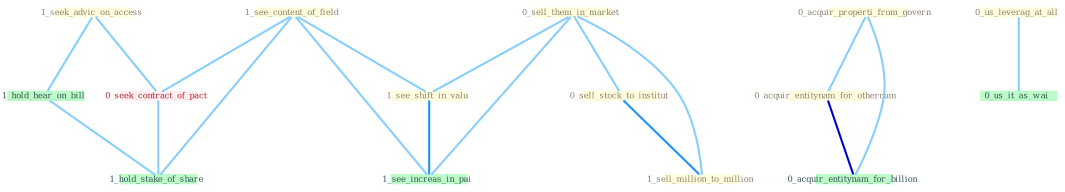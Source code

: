 Graph G{ 
    node
    [shape=polygon,style=filled,width=.5,height=.06,color="#BDFCC9",fixedsize=true,fontsize=4,
    fontcolor="#2f4f4f"];
    {node
    [color="#ffffe0", fontcolor="#8b7d6b"] "1_seek_advic_on_access " "0_acquir_properti_from_govern " "0_us_leverag_at_all " "0_sell_them_in_market " "0_sell_stock_to_institut " "1_see_content_of_field " "0_acquir_entitynam_for_othernum " "1_sell_million_to_million " "1_see_shift_in_valu "}
{node [color="#fff0f5", fontcolor="#b22222"] "0_seek_contract_of_pact "}
edge [color="#B0E2FF"];

	"1_seek_advic_on_access " -- "0_seek_contract_of_pact " [w="1", color="#87cefa" ];
	"1_seek_advic_on_access " -- "1_hold_hear_on_bill " [w="1", color="#87cefa" ];
	"0_acquir_properti_from_govern " -- "0_acquir_entitynam_for_othernum " [w="1", color="#87cefa" ];
	"0_acquir_properti_from_govern " -- "0_acquir_entitynam_for_billion " [w="1", color="#87cefa" ];
	"0_us_leverag_at_all " -- "0_us_it_as_wai " [w="1", color="#87cefa" ];
	"0_sell_them_in_market " -- "0_sell_stock_to_institut " [w="1", color="#87cefa" ];
	"0_sell_them_in_market " -- "1_sell_million_to_million " [w="1", color="#87cefa" ];
	"0_sell_them_in_market " -- "1_see_shift_in_valu " [w="1", color="#87cefa" ];
	"0_sell_them_in_market " -- "1_see_increas_in_pai " [w="1", color="#87cefa" ];
	"0_sell_stock_to_institut " -- "1_sell_million_to_million " [w="2", color="#1e90ff" , len=0.8];
	"1_see_content_of_field " -- "1_see_shift_in_valu " [w="1", color="#87cefa" ];
	"1_see_content_of_field " -- "0_seek_contract_of_pact " [w="1", color="#87cefa" ];
	"1_see_content_of_field " -- "1_see_increas_in_pai " [w="1", color="#87cefa" ];
	"1_see_content_of_field " -- "1_hold_stake_of_share " [w="1", color="#87cefa" ];
	"0_acquir_entitynam_for_othernum " -- "0_acquir_entitynam_for_billion " [w="3", color="#0000cd" , len=0.6];
	"1_see_shift_in_valu " -- "1_see_increas_in_pai " [w="2", color="#1e90ff" , len=0.8];
	"0_seek_contract_of_pact " -- "1_hold_stake_of_share " [w="1", color="#87cefa" ];
	"1_hold_hear_on_bill " -- "1_hold_stake_of_share " [w="1", color="#87cefa" ];
}